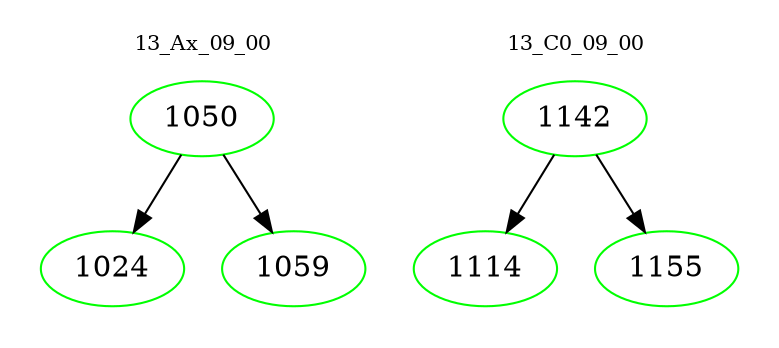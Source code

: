 digraph{
subgraph cluster_0 {
color = white
label = "13_Ax_09_00";
fontsize=10;
T0_1050 [label="1050", color="green"]
T0_1050 -> T0_1024 [color="black"]
T0_1024 [label="1024", color="green"]
T0_1050 -> T0_1059 [color="black"]
T0_1059 [label="1059", color="green"]
}
subgraph cluster_1 {
color = white
label = "13_C0_09_00";
fontsize=10;
T1_1142 [label="1142", color="green"]
T1_1142 -> T1_1114 [color="black"]
T1_1114 [label="1114", color="green"]
T1_1142 -> T1_1155 [color="black"]
T1_1155 [label="1155", color="green"]
}
}
